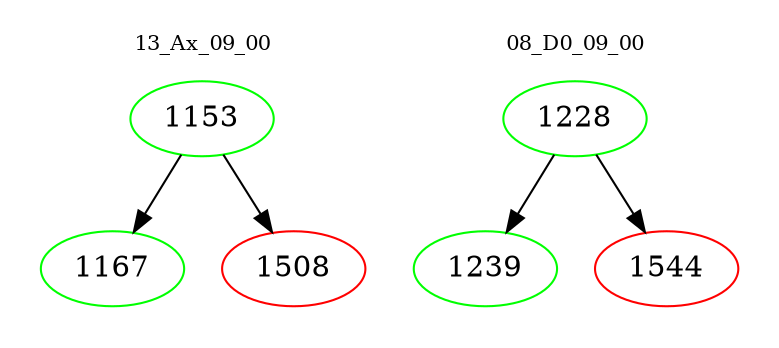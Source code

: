 digraph{
subgraph cluster_0 {
color = white
label = "13_Ax_09_00";
fontsize=10;
T0_1153 [label="1153", color="green"]
T0_1153 -> T0_1167 [color="black"]
T0_1167 [label="1167", color="green"]
T0_1153 -> T0_1508 [color="black"]
T0_1508 [label="1508", color="red"]
}
subgraph cluster_1 {
color = white
label = "08_D0_09_00";
fontsize=10;
T1_1228 [label="1228", color="green"]
T1_1228 -> T1_1239 [color="black"]
T1_1239 [label="1239", color="green"]
T1_1228 -> T1_1544 [color="black"]
T1_1544 [label="1544", color="red"]
}
}
